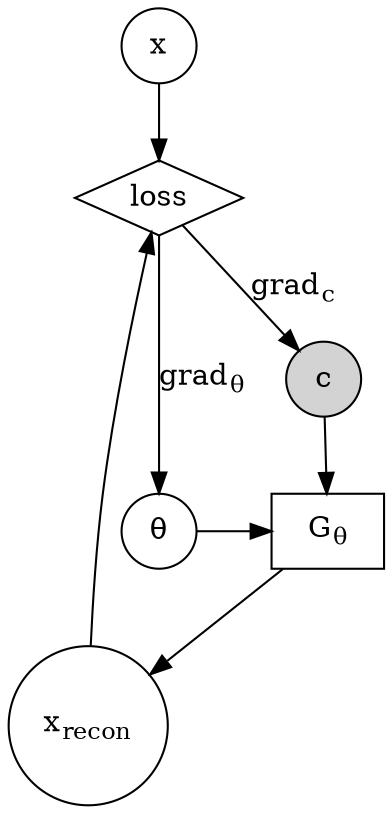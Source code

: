 digraph {
// rankdir = LR; //order things from left to right

// y [shape=circle]
x [shape=circle];
x_ [shape=circle, label=<x<SUB>recon</SUB>>];
z [shape=circle, style=filled, label="c"];
theta [shape=circle, label="&theta;"];
G [shape=rectangle, label=<G<SUB>&theta;</SUB>>];
// F [shape=rectangle, label=<F<SUB>&phi;</SUB>>];
loss [shape=diamond, label=loss];

z -> G -> x_;
x_ -> loss;
x -> loss;
theta -> G;
loss -> theta [label=<grad<SUB>&theta;</SUB>>];
loss -> z [label=<grad<SUB>c</SUB>>];

{rank = same; theta; G};
}
